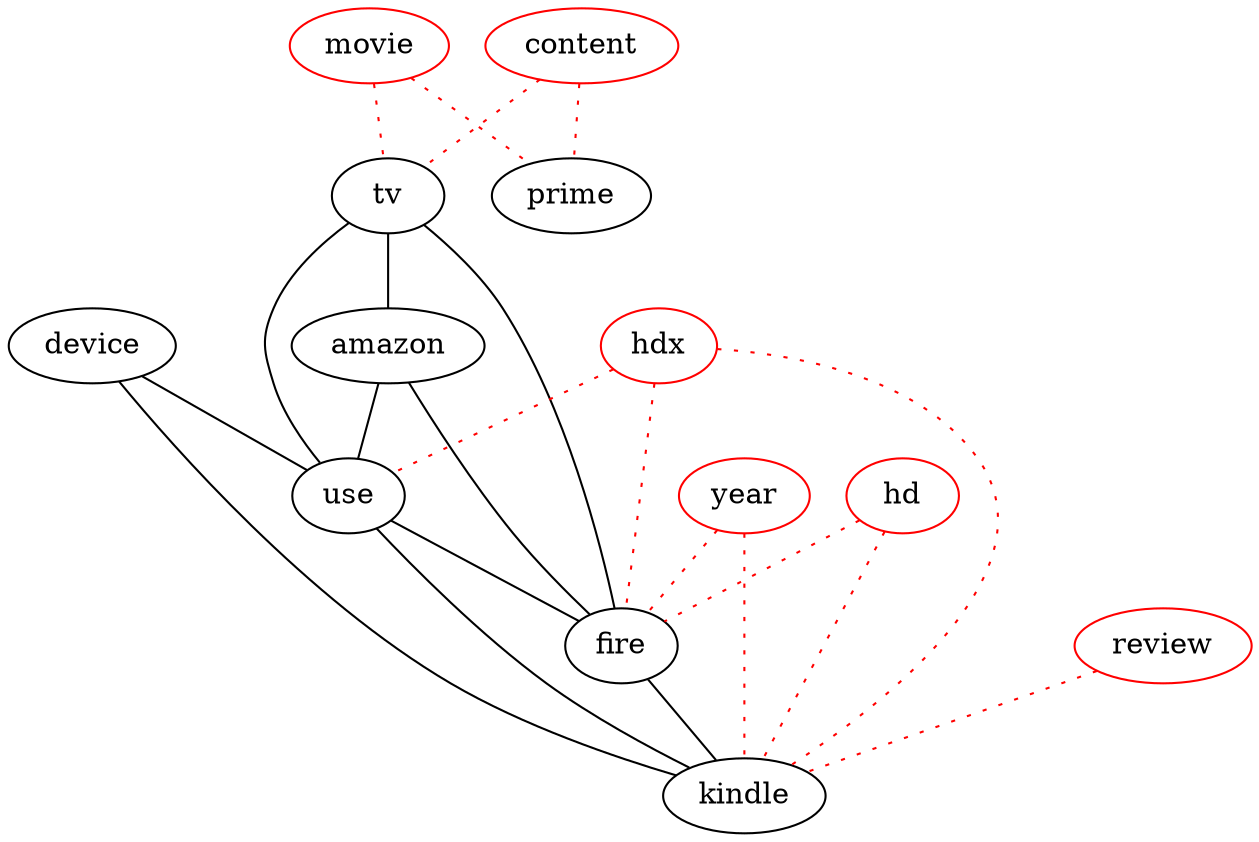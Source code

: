 graph keygraph {
graph [size="10,10"]
use [color="black"]
tv [color="black"]
fire [color="black"]
device [color="black"]
kindle [color="black"]
amazon [color="black"]
movie [color="red"]
year [color="red"]
hd [color="red"]
hdx [color="red"]
review [color="red"]
content [color="red"]
device--use
amazon--use
device--kindle
tv--use
tv--amazon
use--kindle
amazon--fire
use--fire
tv--fire
fire--kindle
movie--tv [color="red", style="dotted"]
content--tv [color="red", style="dotted"]
review--kindle [color="red", style="dotted"]
hdx--use [color="red", style="dotted"]
content--prime [color="red", style="dotted"]
year--fire [color="red", style="dotted"]
movie--prime [color="red", style="dotted"]
hdx--kindle [color="red", style="dotted"]
year--kindle [color="red", style="dotted"]
hdx--fire [color="red", style="dotted"]
hd--kindle [color="red", style="dotted"]
hd--fire [color="red", style="dotted"]
}